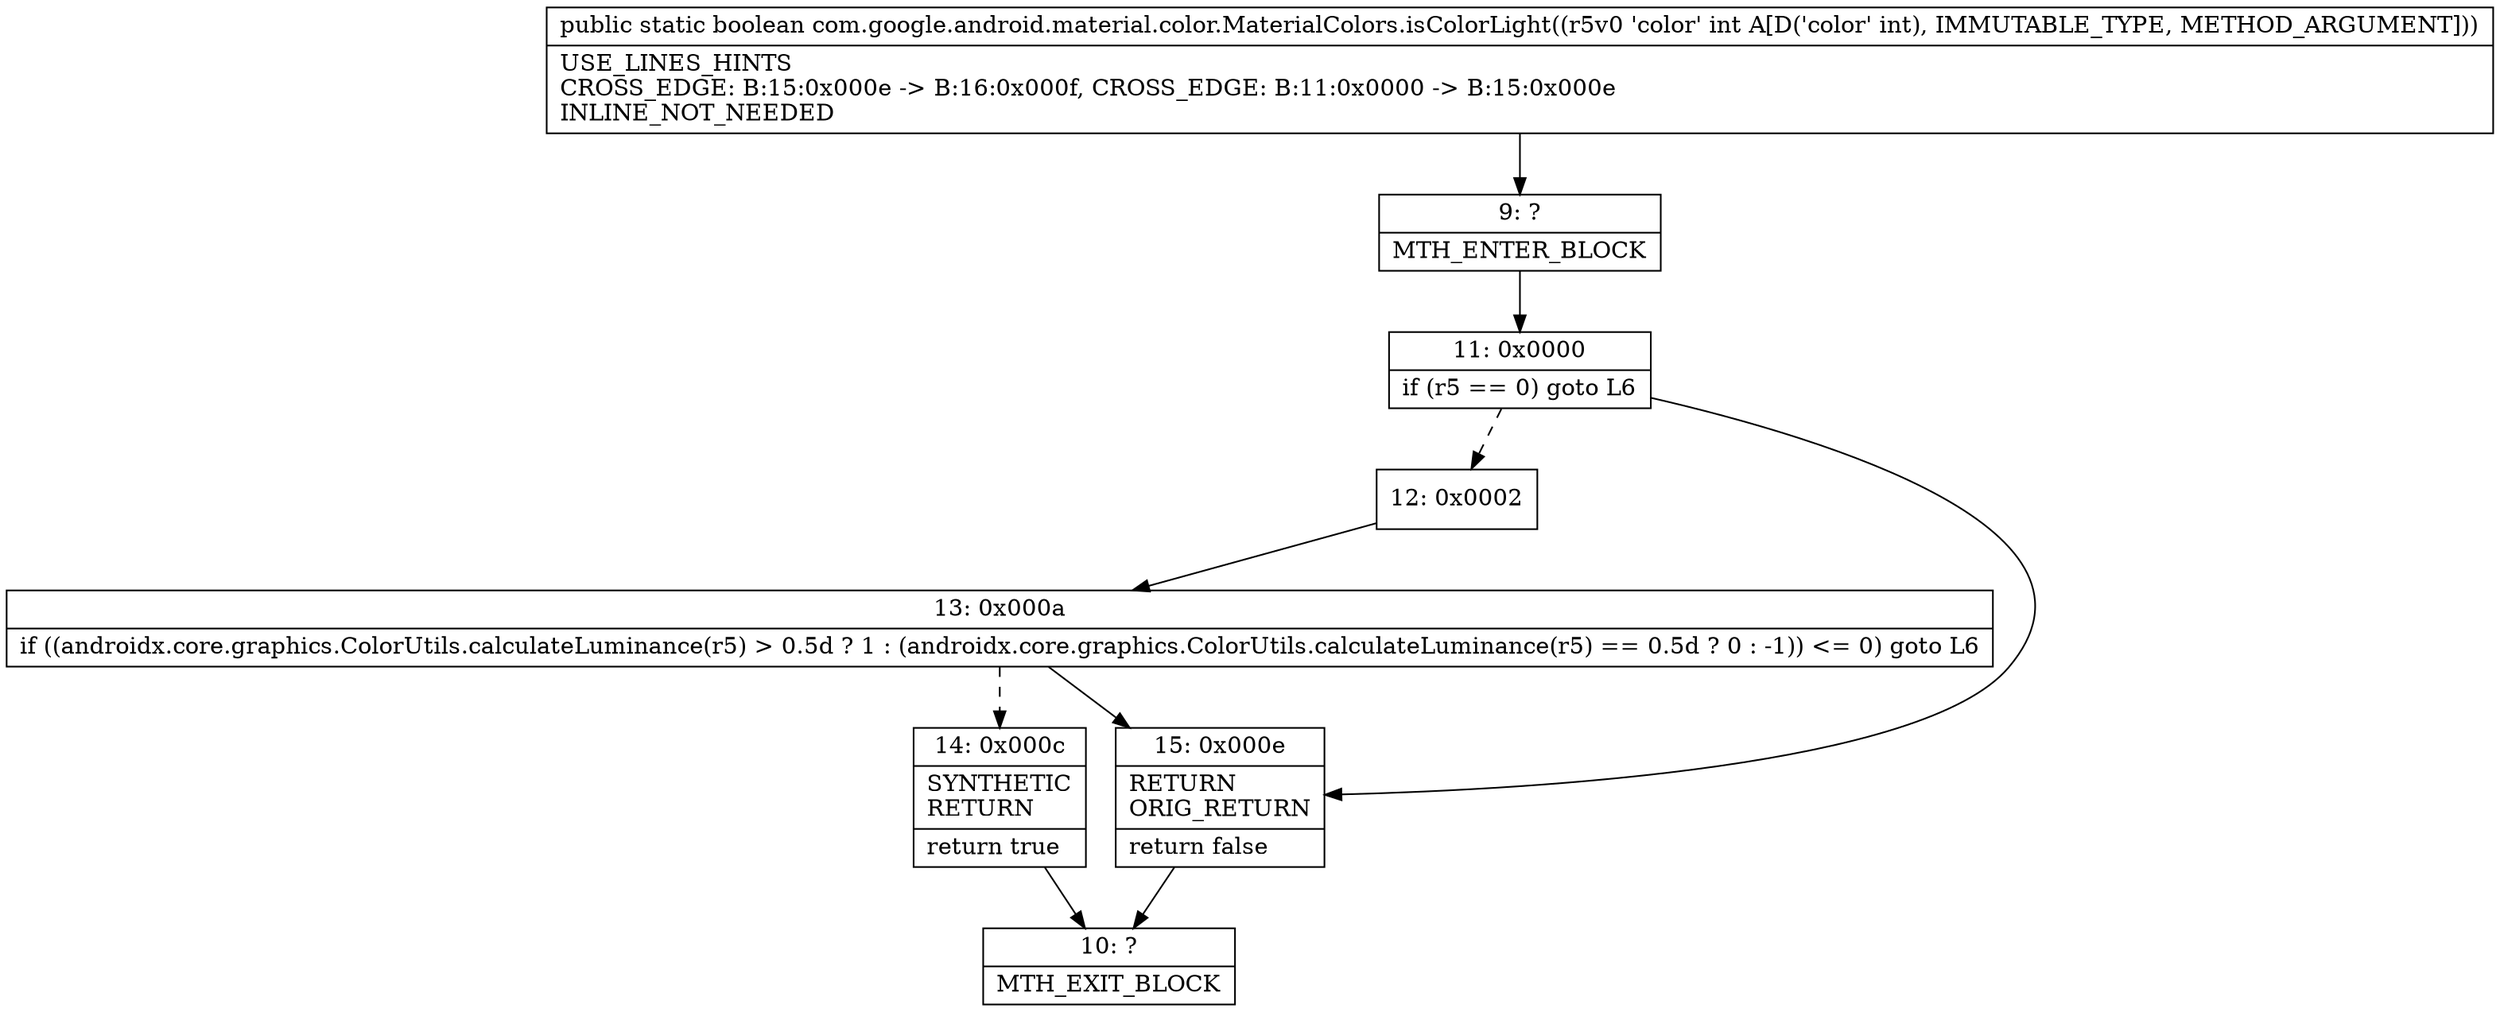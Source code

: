 digraph "CFG forcom.google.android.material.color.MaterialColors.isColorLight(I)Z" {
Node_9 [shape=record,label="{9\:\ ?|MTH_ENTER_BLOCK\l}"];
Node_11 [shape=record,label="{11\:\ 0x0000|if (r5 == 0) goto L6\l}"];
Node_12 [shape=record,label="{12\:\ 0x0002}"];
Node_13 [shape=record,label="{13\:\ 0x000a|if ((androidx.core.graphics.ColorUtils.calculateLuminance(r5) \> 0.5d ? 1 : (androidx.core.graphics.ColorUtils.calculateLuminance(r5) == 0.5d ? 0 : \-1)) \<= 0) goto L6\l}"];
Node_14 [shape=record,label="{14\:\ 0x000c|SYNTHETIC\lRETURN\l|return true\l}"];
Node_10 [shape=record,label="{10\:\ ?|MTH_EXIT_BLOCK\l}"];
Node_15 [shape=record,label="{15\:\ 0x000e|RETURN\lORIG_RETURN\l|return false\l}"];
MethodNode[shape=record,label="{public static boolean com.google.android.material.color.MaterialColors.isColorLight((r5v0 'color' int A[D('color' int), IMMUTABLE_TYPE, METHOD_ARGUMENT]))  | USE_LINES_HINTS\lCROSS_EDGE: B:15:0x000e \-\> B:16:0x000f, CROSS_EDGE: B:11:0x0000 \-\> B:15:0x000e\lINLINE_NOT_NEEDED\l}"];
MethodNode -> Node_9;Node_9 -> Node_11;
Node_11 -> Node_12[style=dashed];
Node_11 -> Node_15;
Node_12 -> Node_13;
Node_13 -> Node_14[style=dashed];
Node_13 -> Node_15;
Node_14 -> Node_10;
Node_15 -> Node_10;
}

